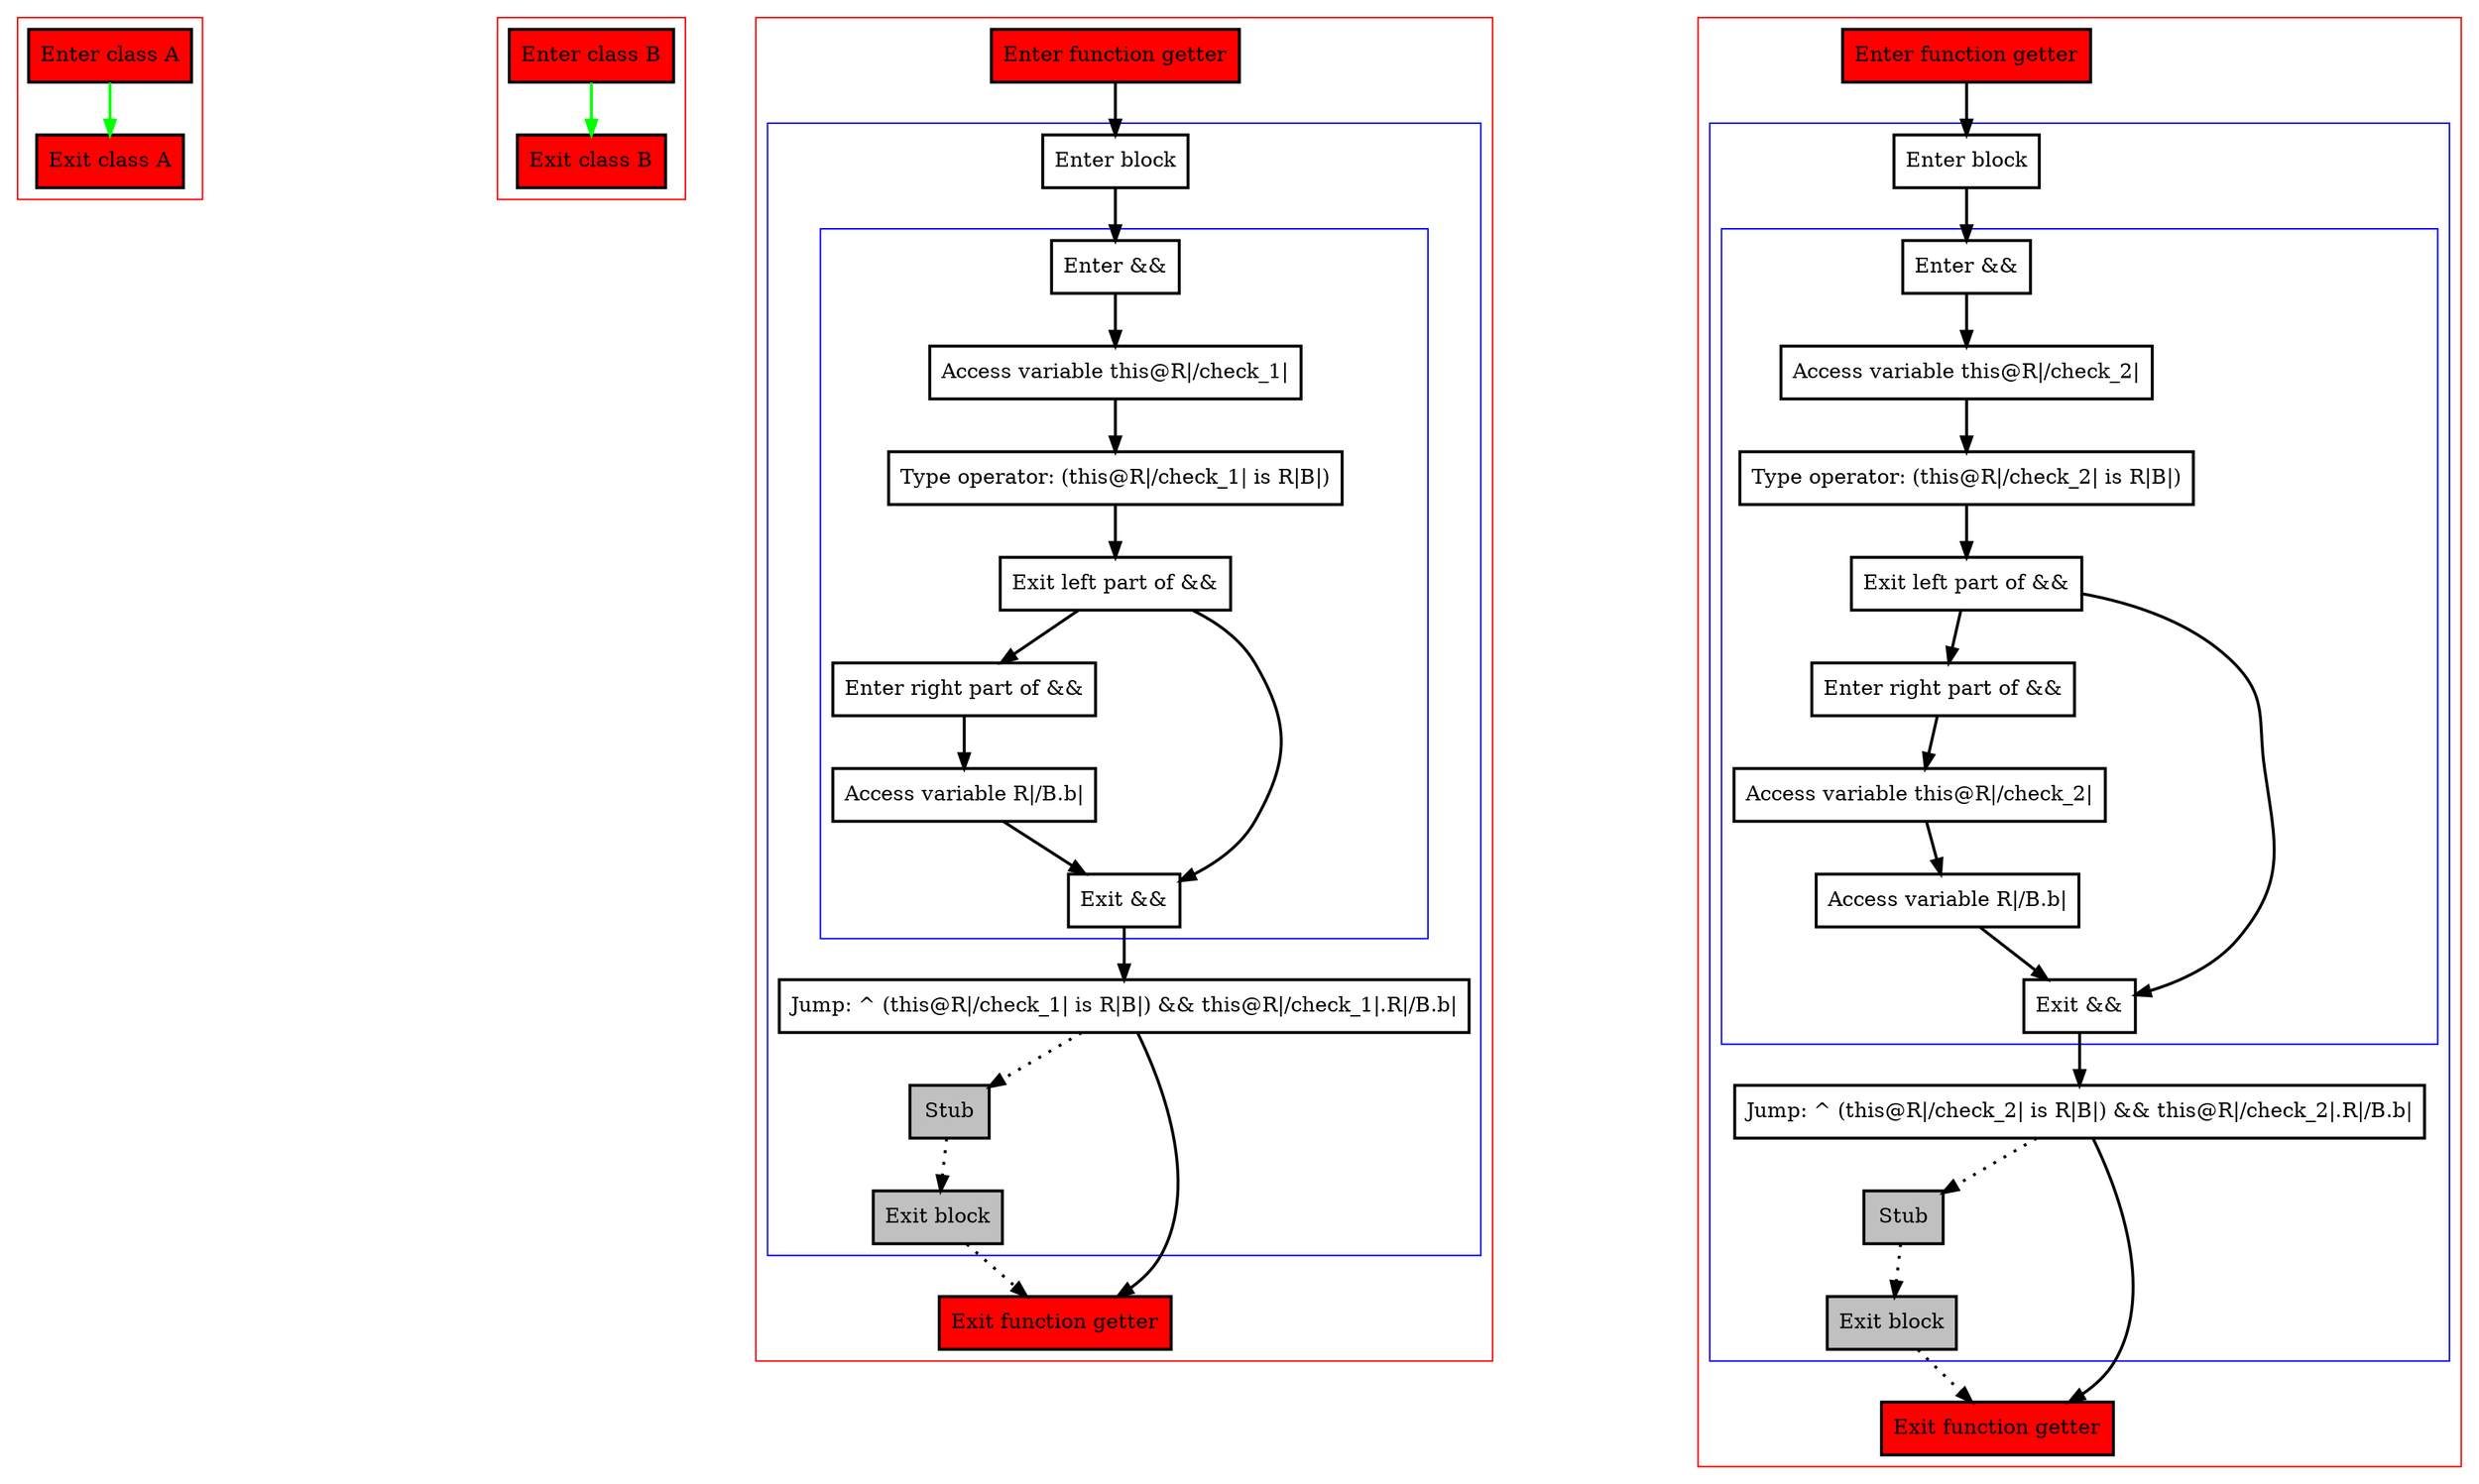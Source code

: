 digraph thisOfExtensionProperty_kt {
    graph [nodesep=3]
    node [shape=box penwidth=2]
    edge [penwidth=2]

    subgraph cluster_0 {
        color=red
        0 [label="Enter class A" style="filled" fillcolor=red];
        1 [label="Exit class A" style="filled" fillcolor=red];
    }
    0 -> {1} [color=green];

    subgraph cluster_1 {
        color=red
        2 [label="Enter class B" style="filled" fillcolor=red];
        3 [label="Exit class B" style="filled" fillcolor=red];
    }
    2 -> {3} [color=green];

    subgraph cluster_2 {
        color=red
        4 [label="Enter function getter" style="filled" fillcolor=red];
        subgraph cluster_3 {
            color=blue
            5 [label="Enter block"];
            subgraph cluster_4 {
                color=blue
                6 [label="Enter &&"];
                7 [label="Access variable this@R|/check_1|"];
                8 [label="Type operator: (this@R|/check_1| is R|B|)"];
                9 [label="Exit left part of &&"];
                10 [label="Enter right part of &&"];
                11 [label="Access variable R|/B.b|"];
                12 [label="Exit &&"];
            }
            13 [label="Jump: ^ (this@R|/check_1| is R|B|) && this@R|/check_1|.R|/B.b|"];
            14 [label="Stub" style="filled" fillcolor=gray];
            15 [label="Exit block" style="filled" fillcolor=gray];
        }
        16 [label="Exit function getter" style="filled" fillcolor=red];
    }
    4 -> {5};
    5 -> {6};
    6 -> {7};
    7 -> {8};
    8 -> {9};
    9 -> {12 10};
    10 -> {11};
    11 -> {12};
    12 -> {13};
    13 -> {16};
    13 -> {14} [style=dotted];
    14 -> {15} [style=dotted];
    15 -> {16} [style=dotted];

    subgraph cluster_5 {
        color=red
        17 [label="Enter function getter" style="filled" fillcolor=red];
        subgraph cluster_6 {
            color=blue
            18 [label="Enter block"];
            subgraph cluster_7 {
                color=blue
                19 [label="Enter &&"];
                20 [label="Access variable this@R|/check_2|"];
                21 [label="Type operator: (this@R|/check_2| is R|B|)"];
                22 [label="Exit left part of &&"];
                23 [label="Enter right part of &&"];
                24 [label="Access variable this@R|/check_2|"];
                25 [label="Access variable R|/B.b|"];
                26 [label="Exit &&"];
            }
            27 [label="Jump: ^ (this@R|/check_2| is R|B|) && this@R|/check_2|.R|/B.b|"];
            28 [label="Stub" style="filled" fillcolor=gray];
            29 [label="Exit block" style="filled" fillcolor=gray];
        }
        30 [label="Exit function getter" style="filled" fillcolor=red];
    }
    17 -> {18};
    18 -> {19};
    19 -> {20};
    20 -> {21};
    21 -> {22};
    22 -> {26 23};
    23 -> {24};
    24 -> {25};
    25 -> {26};
    26 -> {27};
    27 -> {30};
    27 -> {28} [style=dotted];
    28 -> {29} [style=dotted];
    29 -> {30} [style=dotted];

}
